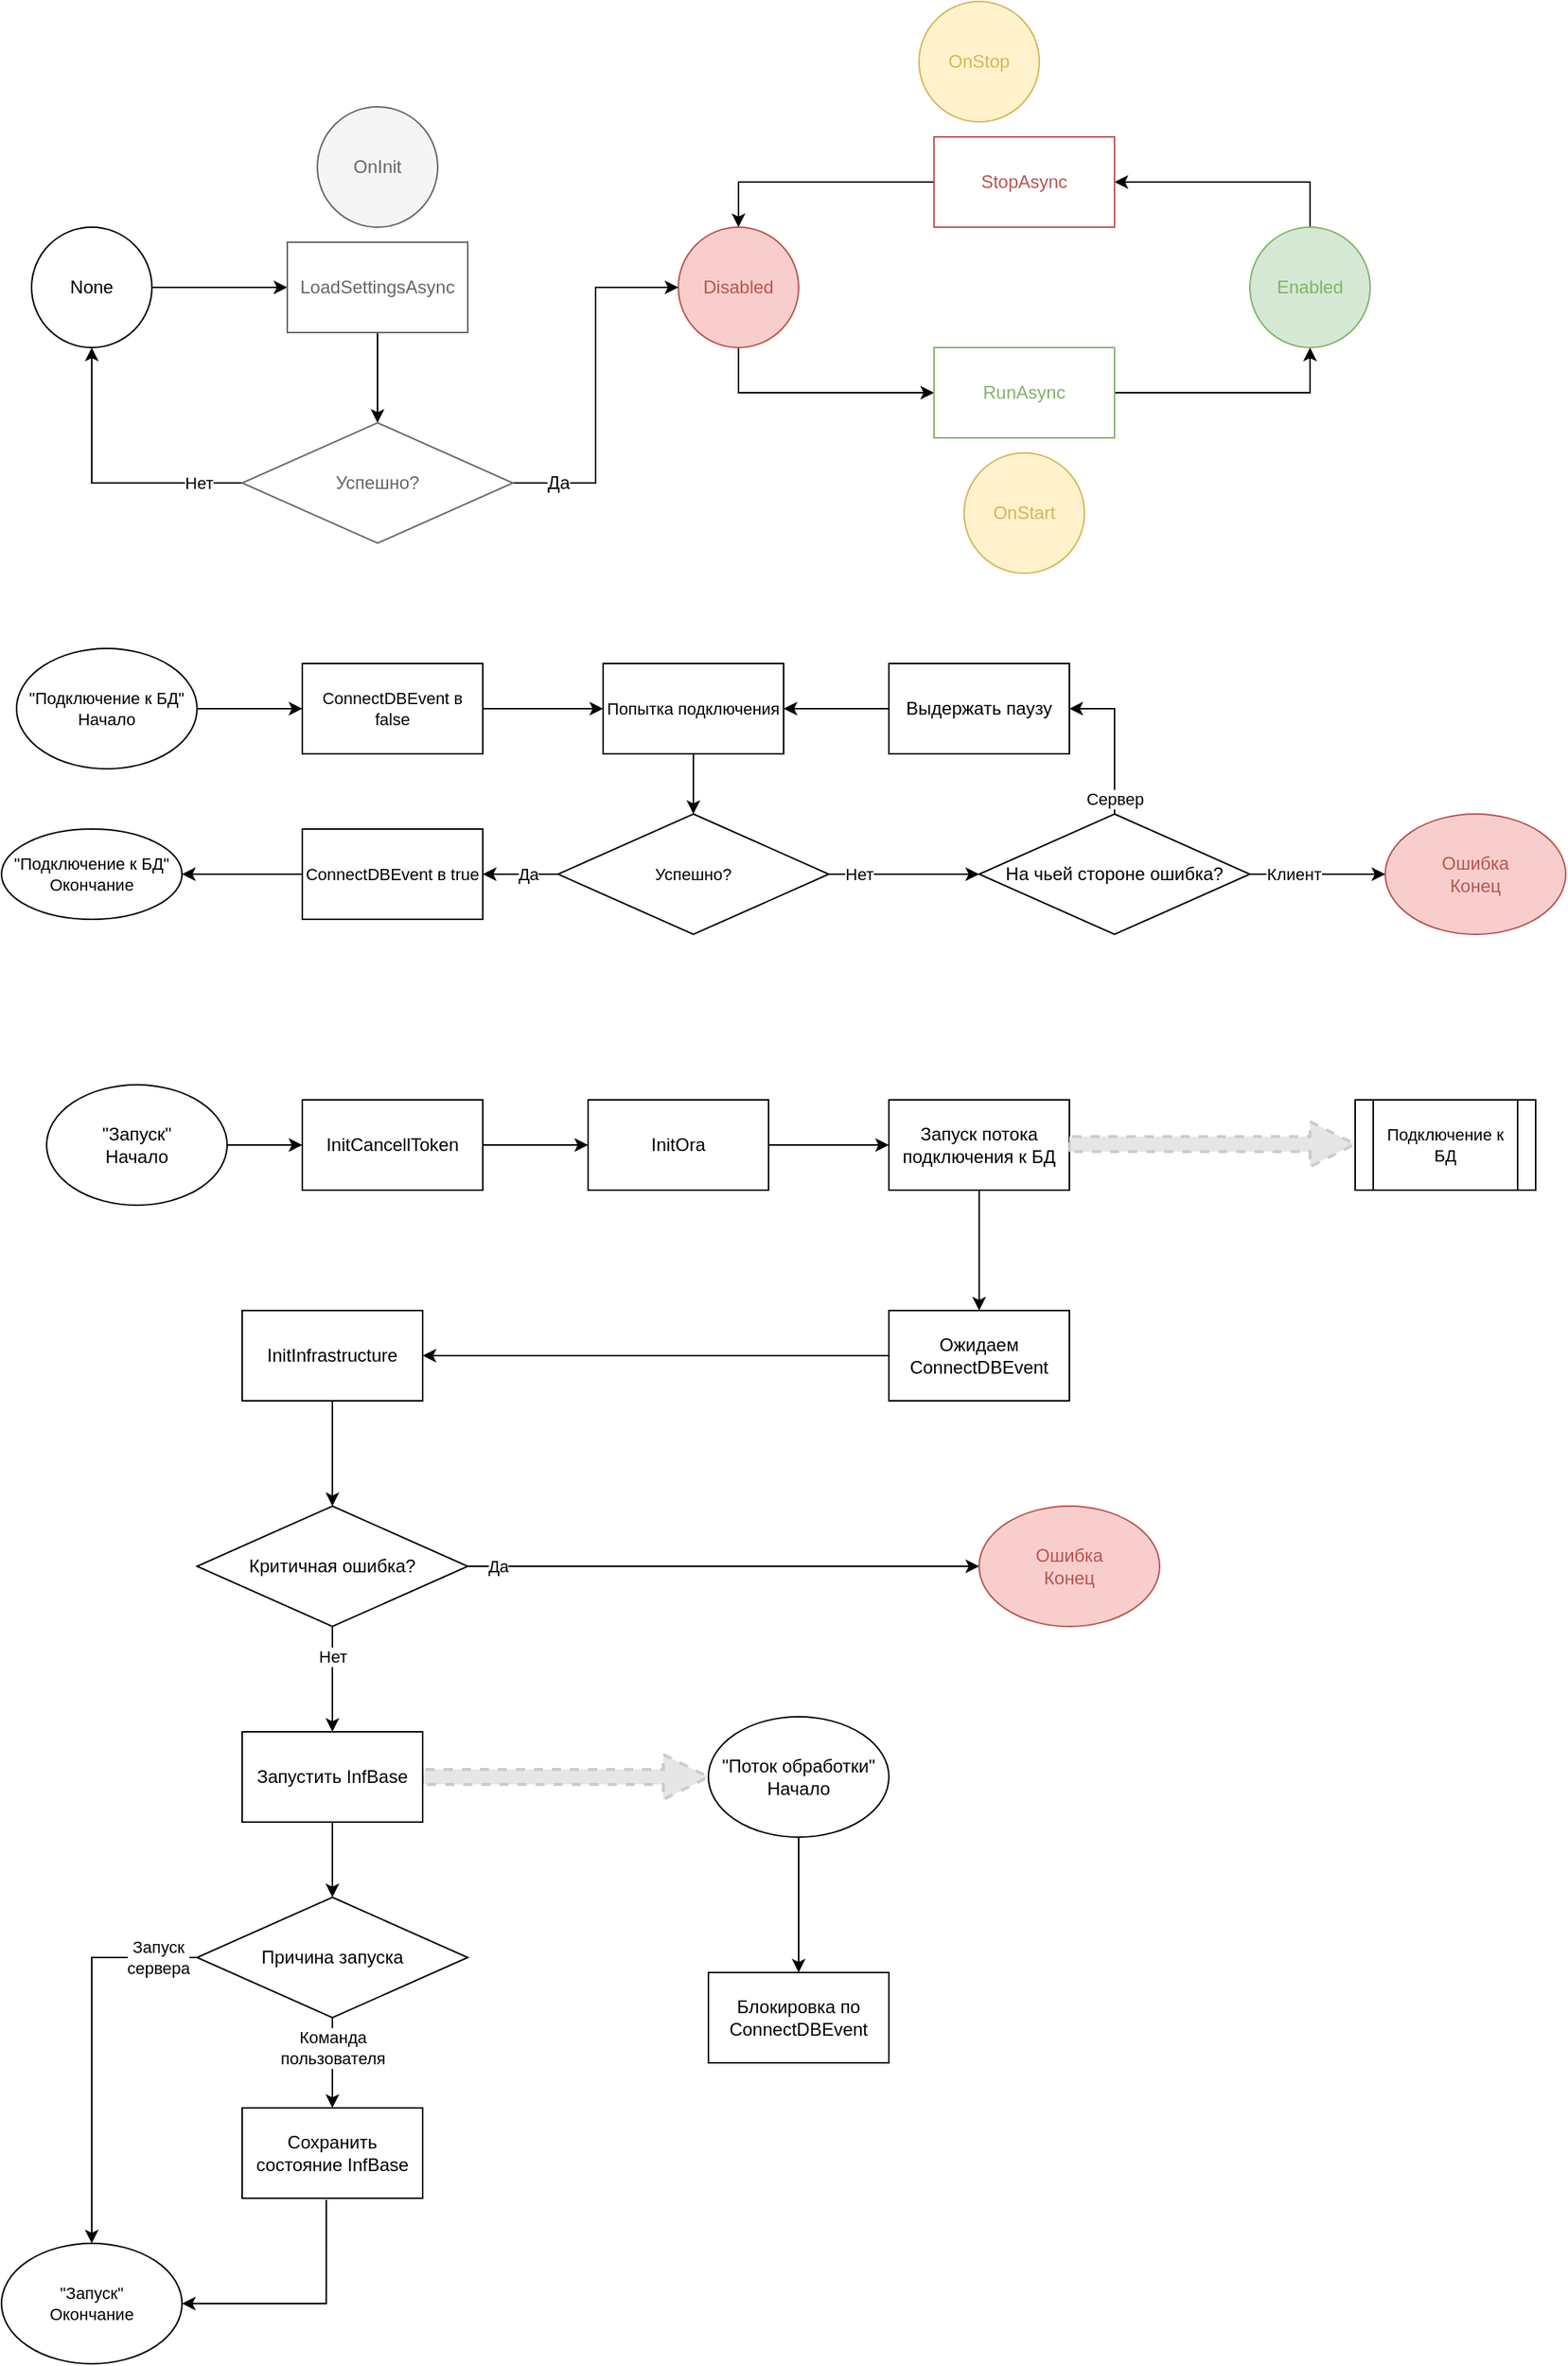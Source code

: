 <mxfile version="20.4.1" type="github">
  <diagram id="-kKotpdd64dqmNGhhJiw" name="Страница 1">
    <mxGraphModel dx="1673" dy="987" grid="1" gridSize="10" guides="1" tooltips="1" connect="1" arrows="1" fold="1" page="1" pageScale="1" pageWidth="1169" pageHeight="1654" math="0" shadow="0">
      <root>
        <mxCell id="0" />
        <mxCell id="1" parent="0" />
        <mxCell id="YBYCJPzU8zMPJ0krrIQY-21" value="" style="edgeStyle=orthogonalEdgeStyle;rounded=0;orthogonalLoop=1;jettySize=auto;html=1;" parent="1" source="YBYCJPzU8zMPJ0krrIQY-22" target="YBYCJPzU8zMPJ0krrIQY-24" edge="1">
          <mxGeometry relative="1" as="geometry" />
        </mxCell>
        <mxCell id="YBYCJPzU8zMPJ0krrIQY-22" value="None" style="ellipse;whiteSpace=wrap;html=1;aspect=fixed;sketch=0;shadow=0;" parent="1" vertex="1">
          <mxGeometry x="30" y="150" width="80" height="80" as="geometry" />
        </mxCell>
        <mxCell id="YBYCJPzU8zMPJ0krrIQY-23" value="" style="edgeStyle=orthogonalEdgeStyle;rounded=0;orthogonalLoop=1;jettySize=auto;html=1;fontFamily=Helvetica;fontSize=12;fontColor=#000000;" parent="1" source="YBYCJPzU8zMPJ0krrIQY-24" target="YBYCJPzU8zMPJ0krrIQY-38" edge="1">
          <mxGeometry relative="1" as="geometry" />
        </mxCell>
        <mxCell id="1D7STUNtmu0oUD-SzOYo-47" value="" style="edgeStyle=orthogonalEdgeStyle;shape=connector;rounded=0;orthogonalLoop=1;jettySize=auto;html=1;labelBackgroundColor=default;strokeColor=default;fontFamily=Helvetica;fontSize=11;fontColor=#000000;endArrow=classic;entryX=0;entryY=0.5;entryDx=0;entryDy=0;exitX=0.5;exitY=1;exitDx=0;exitDy=0;" edge="1" parent="1" source="YBYCJPzU8zMPJ0krrIQY-26" target="YBYCJPzU8zMPJ0krrIQY-29">
          <mxGeometry relative="1" as="geometry">
            <mxPoint x="500" y="310" as="targetPoint" />
          </mxGeometry>
        </mxCell>
        <mxCell id="YBYCJPzU8zMPJ0krrIQY-26" value="Disabled" style="ellipse;whiteSpace=wrap;html=1;aspect=fixed;fillColor=#f8cecc;strokeColor=#b85450;fontColor=#B85450;" parent="1" vertex="1">
          <mxGeometry x="460" y="150" width="80" height="80" as="geometry" />
        </mxCell>
        <mxCell id="YBYCJPzU8zMPJ0krrIQY-27" value="OnInit" style="ellipse;whiteSpace=wrap;html=1;aspect=fixed;fillColor=#f5f5f5;fontColor=#666666;strokeColor=#666666;" parent="1" vertex="1">
          <mxGeometry x="220" y="70" width="80" height="80" as="geometry" />
        </mxCell>
        <mxCell id="1D7STUNtmu0oUD-SzOYo-48" value="" style="edgeStyle=orthogonalEdgeStyle;shape=connector;rounded=0;orthogonalLoop=1;jettySize=auto;html=1;labelBackgroundColor=default;strokeColor=default;fontFamily=Helvetica;fontSize=11;fontColor=#000000;endArrow=classic;entryX=0.5;entryY=1;entryDx=0;entryDy=0;" edge="1" parent="1" source="YBYCJPzU8zMPJ0krrIQY-29" target="YBYCJPzU8zMPJ0krrIQY-32">
          <mxGeometry relative="1" as="geometry" />
        </mxCell>
        <mxCell id="YBYCJPzU8zMPJ0krrIQY-29" value="RunAsync" style="whiteSpace=wrap;html=1;fontColor=#82B366;strokeColor=#82B366;" parent="1" vertex="1">
          <mxGeometry x="630" y="230" width="120" height="60" as="geometry" />
        </mxCell>
        <mxCell id="YBYCJPzU8zMPJ0krrIQY-30" value="OnStart" style="ellipse;whiteSpace=wrap;html=1;aspect=fixed;fillColor=#fff2cc;strokeColor=#d6b656;fontColor=#D6B656;" parent="1" vertex="1">
          <mxGeometry x="650" y="300" width="80" height="80" as="geometry" />
        </mxCell>
        <mxCell id="1D7STUNtmu0oUD-SzOYo-49" value="" style="edgeStyle=orthogonalEdgeStyle;shape=connector;rounded=0;orthogonalLoop=1;jettySize=auto;html=1;labelBackgroundColor=default;strokeColor=default;fontFamily=Helvetica;fontSize=11;fontColor=#000000;endArrow=classic;entryX=1;entryY=0.5;entryDx=0;entryDy=0;exitX=0.5;exitY=0;exitDx=0;exitDy=0;" edge="1" parent="1" source="YBYCJPzU8zMPJ0krrIQY-32" target="YBYCJPzU8zMPJ0krrIQY-34">
          <mxGeometry relative="1" as="geometry">
            <mxPoint x="880" y="70" as="targetPoint" />
          </mxGeometry>
        </mxCell>
        <mxCell id="YBYCJPzU8zMPJ0krrIQY-32" value="Enabled" style="ellipse;whiteSpace=wrap;html=1;aspect=fixed;fillColor=#d5e8d4;strokeColor=#82b366;fontColor=#82B366;" parent="1" vertex="1">
          <mxGeometry x="840" y="150" width="80" height="80" as="geometry" />
        </mxCell>
        <mxCell id="1D7STUNtmu0oUD-SzOYo-51" value="" style="edgeStyle=orthogonalEdgeStyle;shape=connector;rounded=0;orthogonalLoop=1;jettySize=auto;html=1;labelBackgroundColor=default;strokeColor=default;fontFamily=Helvetica;fontSize=11;fontColor=#000000;endArrow=classic;entryX=0.5;entryY=0;entryDx=0;entryDy=0;" edge="1" parent="1" source="YBYCJPzU8zMPJ0krrIQY-34" target="YBYCJPzU8zMPJ0krrIQY-26">
          <mxGeometry relative="1" as="geometry" />
        </mxCell>
        <mxCell id="YBYCJPzU8zMPJ0krrIQY-34" value="StopAsync" style="whiteSpace=wrap;html=1;strokeColor=#B85450;fontColor=#B85450;" parent="1" vertex="1">
          <mxGeometry x="630" y="90" width="120" height="60" as="geometry" />
        </mxCell>
        <mxCell id="YBYCJPzU8zMPJ0krrIQY-35" value="OnStop" style="ellipse;whiteSpace=wrap;html=1;aspect=fixed;fillColor=#fff2cc;strokeColor=#d6b656;fontColor=#D6B656;" parent="1" vertex="1">
          <mxGeometry x="620" width="80" height="80" as="geometry" />
        </mxCell>
        <mxCell id="YBYCJPzU8zMPJ0krrIQY-36" value="Да" style="edgeStyle=orthogonalEdgeStyle;rounded=0;orthogonalLoop=1;jettySize=auto;html=1;fontFamily=Helvetica;fontSize=12;fontColor=#000000;entryX=0;entryY=0.5;entryDx=0;entryDy=0;" parent="1" source="YBYCJPzU8zMPJ0krrIQY-38" target="YBYCJPzU8zMPJ0krrIQY-26" edge="1">
          <mxGeometry x="-0.749" relative="1" as="geometry">
            <mxPoint as="offset" />
          </mxGeometry>
        </mxCell>
        <mxCell id="1D7STUNtmu0oUD-SzOYo-46" value="Нет" style="edgeStyle=orthogonalEdgeStyle;shape=connector;rounded=0;orthogonalLoop=1;jettySize=auto;html=1;labelBackgroundColor=default;strokeColor=default;fontFamily=Helvetica;fontSize=11;fontColor=#000000;endArrow=classic;entryX=0.5;entryY=1;entryDx=0;entryDy=0;" edge="1" parent="1" source="YBYCJPzU8zMPJ0krrIQY-38" target="YBYCJPzU8zMPJ0krrIQY-22">
          <mxGeometry x="-0.684" relative="1" as="geometry">
            <mxPoint x="90" y="320" as="targetPoint" />
            <mxPoint x="1" as="offset" />
          </mxGeometry>
        </mxCell>
        <mxCell id="YBYCJPzU8zMPJ0krrIQY-38" value="Успешно?" style="rhombus;whiteSpace=wrap;html=1;strokeColor=#666666;fontColor=#666666;sketch=0;glass=0;rounded=0;" parent="1" vertex="1">
          <mxGeometry x="170" y="280" width="180" height="80" as="geometry" />
        </mxCell>
        <mxCell id="1D7STUNtmu0oUD-SzOYo-6" value="" style="edgeStyle=orthogonalEdgeStyle;rounded=0;orthogonalLoop=1;jettySize=auto;html=1;" edge="1" parent="1" source="1D7STUNtmu0oUD-SzOYo-4" target="1D7STUNtmu0oUD-SzOYo-5">
          <mxGeometry relative="1" as="geometry" />
        </mxCell>
        <mxCell id="1D7STUNtmu0oUD-SzOYo-4" value="&quot;Запуск&quot;&lt;br&gt;Начало" style="ellipse;whiteSpace=wrap;html=1;" vertex="1" parent="1">
          <mxGeometry x="40" y="720" width="120" height="80" as="geometry" />
        </mxCell>
        <mxCell id="1D7STUNtmu0oUD-SzOYo-8" value="" style="edgeStyle=orthogonalEdgeStyle;rounded=0;orthogonalLoop=1;jettySize=auto;html=1;" edge="1" parent="1" source="1D7STUNtmu0oUD-SzOYo-5" target="1D7STUNtmu0oUD-SzOYo-7">
          <mxGeometry relative="1" as="geometry" />
        </mxCell>
        <mxCell id="1D7STUNtmu0oUD-SzOYo-5" value="InitCancellToken" style="whiteSpace=wrap;html=1;" vertex="1" parent="1">
          <mxGeometry x="210" y="730" width="120" height="60" as="geometry" />
        </mxCell>
        <mxCell id="1D7STUNtmu0oUD-SzOYo-67" value="" style="edgeStyle=orthogonalEdgeStyle;shape=connector;rounded=0;orthogonalLoop=1;jettySize=auto;html=1;labelBackgroundColor=default;strokeColor=default;fontFamily=Helvetica;fontSize=11;fontColor=#000000;endArrow=classic;" edge="1" parent="1" source="1D7STUNtmu0oUD-SzOYo-7" target="1D7STUNtmu0oUD-SzOYo-66">
          <mxGeometry relative="1" as="geometry" />
        </mxCell>
        <mxCell id="1D7STUNtmu0oUD-SzOYo-7" value="InitOra" style="whiteSpace=wrap;html=1;" vertex="1" parent="1">
          <mxGeometry x="400" y="730" width="120" height="60" as="geometry" />
        </mxCell>
        <mxCell id="1D7STUNtmu0oUD-SzOYo-65" value="" style="edgeStyle=orthogonalEdgeStyle;shape=connector;rounded=0;orthogonalLoop=1;jettySize=auto;html=1;labelBackgroundColor=default;strokeColor=default;fontFamily=Helvetica;fontSize=11;fontColor=#000000;endArrow=classic;" edge="1" parent="1" source="1D7STUNtmu0oUD-SzOYo-11" target="1D7STUNtmu0oUD-SzOYo-54">
          <mxGeometry relative="1" as="geometry" />
        </mxCell>
        <mxCell id="1D7STUNtmu0oUD-SzOYo-11" value="Выдержать паузу" style="whiteSpace=wrap;html=1;" vertex="1" parent="1">
          <mxGeometry x="600" y="440" width="120" height="60" as="geometry" />
        </mxCell>
        <mxCell id="1D7STUNtmu0oUD-SzOYo-17" value="Сервер" style="edgeStyle=orthogonalEdgeStyle;rounded=0;orthogonalLoop=1;jettySize=auto;html=1;entryX=1;entryY=0.5;entryDx=0;entryDy=0;exitX=0.5;exitY=0;exitDx=0;exitDy=0;" edge="1" parent="1" source="1D7STUNtmu0oUD-SzOYo-15" target="1D7STUNtmu0oUD-SzOYo-11">
          <mxGeometry x="-0.789" relative="1" as="geometry">
            <mxPoint as="offset" />
          </mxGeometry>
        </mxCell>
        <mxCell id="1D7STUNtmu0oUD-SzOYo-19" value="Клиент" style="edgeStyle=orthogonalEdgeStyle;rounded=0;orthogonalLoop=1;jettySize=auto;html=1;entryX=0;entryY=0.5;entryDx=0;entryDy=0;" edge="1" parent="1" source="1D7STUNtmu0oUD-SzOYo-15" target="1D7STUNtmu0oUD-SzOYo-53">
          <mxGeometry x="-0.333" relative="1" as="geometry">
            <mxPoint x="1230" y="480" as="targetPoint" />
            <mxPoint x="-1" as="offset" />
          </mxGeometry>
        </mxCell>
        <mxCell id="1D7STUNtmu0oUD-SzOYo-15" value="На чьей стороне ошибка?" style="rhombus;whiteSpace=wrap;html=1;" vertex="1" parent="1">
          <mxGeometry x="660" y="540" width="180" height="80" as="geometry" />
        </mxCell>
        <mxCell id="1D7STUNtmu0oUD-SzOYo-18" value="Ошибка&lt;br&gt;Конец" style="ellipse;whiteSpace=wrap;html=1;fillColor=#f8cecc;strokeColor=#b85450;fontColor=#B85450;" vertex="1" parent="1">
          <mxGeometry x="660" y="1000" width="120" height="80" as="geometry" />
        </mxCell>
        <mxCell id="1D7STUNtmu0oUD-SzOYo-23" value="" style="edgeStyle=orthogonalEdgeStyle;rounded=0;orthogonalLoop=1;jettySize=auto;html=1;fontColor=#000000;" edge="1" parent="1" source="1D7STUNtmu0oUD-SzOYo-20" target="1D7STUNtmu0oUD-SzOYo-22">
          <mxGeometry relative="1" as="geometry" />
        </mxCell>
        <mxCell id="1D7STUNtmu0oUD-SzOYo-20" value="InitInfrastructure" style="whiteSpace=wrap;html=1;" vertex="1" parent="1">
          <mxGeometry x="170" y="870" width="120" height="60" as="geometry" />
        </mxCell>
        <mxCell id="1D7STUNtmu0oUD-SzOYo-24" value="Да" style="edgeStyle=orthogonalEdgeStyle;rounded=0;orthogonalLoop=1;jettySize=auto;html=1;fontColor=#000000;entryX=0;entryY=0.5;entryDx=0;entryDy=0;" edge="1" parent="1" source="1D7STUNtmu0oUD-SzOYo-22" target="1D7STUNtmu0oUD-SzOYo-18">
          <mxGeometry x="-0.882" relative="1" as="geometry">
            <mxPoint x="400" y="1040" as="targetPoint" />
            <mxPoint as="offset" />
          </mxGeometry>
        </mxCell>
        <mxCell id="1D7STUNtmu0oUD-SzOYo-26" value="Нет" style="edgeStyle=orthogonalEdgeStyle;rounded=0;orthogonalLoop=1;jettySize=auto;html=1;fontColor=#000000;" edge="1" parent="1" source="1D7STUNtmu0oUD-SzOYo-22" target="1D7STUNtmu0oUD-SzOYo-25">
          <mxGeometry x="-0.429" relative="1" as="geometry">
            <mxPoint as="offset" />
          </mxGeometry>
        </mxCell>
        <mxCell id="1D7STUNtmu0oUD-SzOYo-22" value="Критичная ошибка?" style="rhombus;whiteSpace=wrap;html=1;" vertex="1" parent="1">
          <mxGeometry x="140" y="1000" width="180" height="80" as="geometry" />
        </mxCell>
        <mxCell id="1D7STUNtmu0oUD-SzOYo-28" value="" style="edgeStyle=orthogonalEdgeStyle;rounded=0;orthogonalLoop=1;jettySize=auto;html=1;fontColor=#000000;entryX=0;entryY=0.5;entryDx=0;entryDy=0;strokeWidth=2;shape=arrow;strokeColor=#CCCCCC;fillColor=#E6E6E6;fillStyle=solid;gradientColor=none;dashed=1;" edge="1" parent="1" source="1D7STUNtmu0oUD-SzOYo-25" target="1D7STUNtmu0oUD-SzOYo-27">
          <mxGeometry relative="1" as="geometry">
            <mxPoint x="370" y="1180" as="targetPoint" />
          </mxGeometry>
        </mxCell>
        <mxCell id="1D7STUNtmu0oUD-SzOYo-32" value="" style="edgeStyle=orthogonalEdgeStyle;shape=connector;rounded=0;orthogonalLoop=1;jettySize=auto;html=1;labelBackgroundColor=default;strokeColor=default;fontFamily=Helvetica;fontSize=11;fontColor=#000000;endArrow=classic;" edge="1" parent="1" source="1D7STUNtmu0oUD-SzOYo-25" target="1D7STUNtmu0oUD-SzOYo-31">
          <mxGeometry relative="1" as="geometry" />
        </mxCell>
        <mxCell id="1D7STUNtmu0oUD-SzOYo-25" value="Запустить InfBase" style="whiteSpace=wrap;html=1;" vertex="1" parent="1">
          <mxGeometry x="170" y="1150" width="120" height="60" as="geometry" />
        </mxCell>
        <mxCell id="1D7STUNtmu0oUD-SzOYo-43" value="" style="edgeStyle=orthogonalEdgeStyle;shape=connector;rounded=0;orthogonalLoop=1;jettySize=auto;html=1;labelBackgroundColor=default;strokeColor=default;fontFamily=Helvetica;fontSize=11;fontColor=#000000;endArrow=classic;" edge="1" parent="1" source="1D7STUNtmu0oUD-SzOYo-27" target="1D7STUNtmu0oUD-SzOYo-42">
          <mxGeometry relative="1" as="geometry" />
        </mxCell>
        <mxCell id="1D7STUNtmu0oUD-SzOYo-27" value="&quot;Поток обработки&quot;&lt;br&gt;Начало" style="ellipse;whiteSpace=wrap;html=1;fontColor=#000000;" vertex="1" parent="1">
          <mxGeometry x="480" y="1140" width="120" height="80" as="geometry" />
        </mxCell>
        <mxCell id="1D7STUNtmu0oUD-SzOYo-34" value="Команда&lt;br&gt;пользователя" style="edgeStyle=orthogonalEdgeStyle;shape=connector;rounded=0;orthogonalLoop=1;jettySize=auto;html=1;labelBackgroundColor=default;strokeColor=default;fontFamily=Helvetica;fontSize=11;fontColor=#000000;endArrow=classic;" edge="1" parent="1" source="1D7STUNtmu0oUD-SzOYo-31" target="1D7STUNtmu0oUD-SzOYo-33">
          <mxGeometry x="-0.333" relative="1" as="geometry">
            <mxPoint as="offset" />
          </mxGeometry>
        </mxCell>
        <mxCell id="1D7STUNtmu0oUD-SzOYo-36" value="" style="edgeStyle=orthogonalEdgeStyle;shape=connector;rounded=0;orthogonalLoop=1;jettySize=auto;html=1;labelBackgroundColor=default;strokeColor=default;fontFamily=Helvetica;fontSize=11;fontColor=#000000;endArrow=classic;" edge="1" parent="1" source="1D7STUNtmu0oUD-SzOYo-31" target="1D7STUNtmu0oUD-SzOYo-35">
          <mxGeometry relative="1" as="geometry" />
        </mxCell>
        <mxCell id="1D7STUNtmu0oUD-SzOYo-38" value="Запуск&lt;br&gt;сервера" style="edgeLabel;html=1;align=center;verticalAlign=middle;resizable=0;points=[];fontSize=11;fontFamily=Helvetica;fontColor=#000000;" vertex="1" connectable="0" parent="1D7STUNtmu0oUD-SzOYo-36">
          <mxGeometry x="-0.86" relative="1" as="geometry">
            <mxPoint x="-8" as="offset" />
          </mxGeometry>
        </mxCell>
        <mxCell id="1D7STUNtmu0oUD-SzOYo-31" value="Причина запуска" style="rhombus;whiteSpace=wrap;html=1;" vertex="1" parent="1">
          <mxGeometry x="140" y="1260" width="180" height="80" as="geometry" />
        </mxCell>
        <mxCell id="1D7STUNtmu0oUD-SzOYo-37" value="" style="edgeStyle=orthogonalEdgeStyle;shape=connector;rounded=0;orthogonalLoop=1;jettySize=auto;html=1;labelBackgroundColor=default;strokeColor=default;fontFamily=Helvetica;fontSize=11;fontColor=#000000;endArrow=classic;entryX=1;entryY=0.5;entryDx=0;entryDy=0;exitX=0.466;exitY=1.017;exitDx=0;exitDy=0;exitPerimeter=0;" edge="1" parent="1" source="1D7STUNtmu0oUD-SzOYo-33" target="1D7STUNtmu0oUD-SzOYo-35">
          <mxGeometry relative="1" as="geometry">
            <mxPoint x="230" y="1580" as="targetPoint" />
          </mxGeometry>
        </mxCell>
        <mxCell id="1D7STUNtmu0oUD-SzOYo-33" value="Сохранить состояние InfBase" style="whiteSpace=wrap;html=1;" vertex="1" parent="1">
          <mxGeometry x="170" y="1400" width="120" height="60" as="geometry" />
        </mxCell>
        <mxCell id="1D7STUNtmu0oUD-SzOYo-35" value="&quot;Запуск&quot;&lt;br&gt;Окончание" style="ellipse;whiteSpace=wrap;html=1;fontFamily=Helvetica;fontSize=11;fontColor=#000000;" vertex="1" parent="1">
          <mxGeometry x="10" y="1490" width="120" height="80" as="geometry" />
        </mxCell>
        <mxCell id="1D7STUNtmu0oUD-SzOYo-41" value="" style="edgeStyle=orthogonalEdgeStyle;shape=connector;rounded=0;orthogonalLoop=1;jettySize=auto;html=1;labelBackgroundColor=default;strokeColor=default;fontFamily=Helvetica;fontSize=11;fontColor=#000000;endArrow=classic;" edge="1" parent="1" source="1D7STUNtmu0oUD-SzOYo-39" target="1D7STUNtmu0oUD-SzOYo-40">
          <mxGeometry relative="1" as="geometry" />
        </mxCell>
        <mxCell id="1D7STUNtmu0oUD-SzOYo-39" value="&quot;Подключение к БД&quot;&lt;br&gt;Начало" style="ellipse;whiteSpace=wrap;html=1;fontFamily=Helvetica;fontSize=11;fontColor=#000000;" vertex="1" parent="1">
          <mxGeometry x="20" y="430" width="120" height="80" as="geometry" />
        </mxCell>
        <mxCell id="1D7STUNtmu0oUD-SzOYo-55" value="" style="edgeStyle=orthogonalEdgeStyle;shape=connector;rounded=0;orthogonalLoop=1;jettySize=auto;html=1;labelBackgroundColor=default;strokeColor=default;fontFamily=Helvetica;fontSize=11;fontColor=#000000;endArrow=classic;" edge="1" parent="1" source="1D7STUNtmu0oUD-SzOYo-40" target="1D7STUNtmu0oUD-SzOYo-54">
          <mxGeometry relative="1" as="geometry" />
        </mxCell>
        <mxCell id="1D7STUNtmu0oUD-SzOYo-40" value="ConnectDBEvent в false" style="whiteSpace=wrap;html=1;fontSize=11;fontColor=#000000;" vertex="1" parent="1">
          <mxGeometry x="210" y="440" width="120" height="60" as="geometry" />
        </mxCell>
        <mxCell id="1D7STUNtmu0oUD-SzOYo-42" value="Блокировка по ConnectDBEvent" style="whiteSpace=wrap;html=1;fontColor=#000000;" vertex="1" parent="1">
          <mxGeometry x="480" y="1310" width="120" height="60" as="geometry" />
        </mxCell>
        <mxCell id="YBYCJPzU8zMPJ0krrIQY-24" value="LoadSettingsAsync" style="whiteSpace=wrap;html=1;sketch=0;glass=0;rounded=0;fontColor=#666666;strokeColor=#666666;" parent="1" vertex="1">
          <mxGeometry x="200" y="160" width="120" height="60" as="geometry" />
        </mxCell>
        <mxCell id="1D7STUNtmu0oUD-SzOYo-53" value="Ошибка&lt;br&gt;Конец" style="ellipse;whiteSpace=wrap;html=1;fillColor=#f8cecc;strokeColor=#b85450;fontColor=#B85450;" vertex="1" parent="1">
          <mxGeometry x="930" y="540" width="120" height="80" as="geometry" />
        </mxCell>
        <mxCell id="1D7STUNtmu0oUD-SzOYo-57" value="" style="edgeStyle=orthogonalEdgeStyle;shape=connector;rounded=0;orthogonalLoop=1;jettySize=auto;html=1;labelBackgroundColor=default;strokeColor=default;fontFamily=Helvetica;fontSize=11;fontColor=#000000;endArrow=classic;" edge="1" parent="1" source="1D7STUNtmu0oUD-SzOYo-54" target="1D7STUNtmu0oUD-SzOYo-56">
          <mxGeometry relative="1" as="geometry" />
        </mxCell>
        <mxCell id="1D7STUNtmu0oUD-SzOYo-54" value="Попытка подключения" style="whiteSpace=wrap;html=1;fontSize=11;fontColor=#000000;" vertex="1" parent="1">
          <mxGeometry x="410" y="440" width="120" height="60" as="geometry" />
        </mxCell>
        <mxCell id="1D7STUNtmu0oUD-SzOYo-59" value="Да" style="edgeStyle=orthogonalEdgeStyle;shape=connector;rounded=0;orthogonalLoop=1;jettySize=auto;html=1;labelBackgroundColor=default;strokeColor=default;fontFamily=Helvetica;fontSize=11;fontColor=#000000;endArrow=classic;" edge="1" parent="1" source="1D7STUNtmu0oUD-SzOYo-56" target="1D7STUNtmu0oUD-SzOYo-58">
          <mxGeometry x="-0.2" relative="1" as="geometry">
            <mxPoint as="offset" />
          </mxGeometry>
        </mxCell>
        <mxCell id="1D7STUNtmu0oUD-SzOYo-64" value="Нет" style="edgeStyle=orthogonalEdgeStyle;shape=connector;rounded=0;orthogonalLoop=1;jettySize=auto;html=1;labelBackgroundColor=default;strokeColor=default;fontFamily=Helvetica;fontSize=11;fontColor=#000000;endArrow=classic;entryX=0;entryY=0.5;entryDx=0;entryDy=0;" edge="1" parent="1" source="1D7STUNtmu0oUD-SzOYo-56" target="1D7STUNtmu0oUD-SzOYo-15">
          <mxGeometry x="-0.6" relative="1" as="geometry">
            <mxPoint x="640" y="580" as="targetPoint" />
            <mxPoint as="offset" />
          </mxGeometry>
        </mxCell>
        <mxCell id="1D7STUNtmu0oUD-SzOYo-56" value="Успешно?" style="rhombus;whiteSpace=wrap;html=1;fontSize=11;fontColor=#000000;" vertex="1" parent="1">
          <mxGeometry x="380" y="540" width="180" height="80" as="geometry" />
        </mxCell>
        <mxCell id="1D7STUNtmu0oUD-SzOYo-63" value="" style="edgeStyle=orthogonalEdgeStyle;shape=connector;rounded=0;orthogonalLoop=1;jettySize=auto;html=1;labelBackgroundColor=default;strokeColor=default;fontFamily=Helvetica;fontSize=11;fontColor=#000000;endArrow=classic;" edge="1" parent="1" source="1D7STUNtmu0oUD-SzOYo-58" target="1D7STUNtmu0oUD-SzOYo-62">
          <mxGeometry relative="1" as="geometry" />
        </mxCell>
        <mxCell id="1D7STUNtmu0oUD-SzOYo-58" value="ConnectDBEvent в true" style="whiteSpace=wrap;html=1;fontSize=11;fontColor=#000000;" vertex="1" parent="1">
          <mxGeometry x="210" y="550" width="120" height="60" as="geometry" />
        </mxCell>
        <mxCell id="1D7STUNtmu0oUD-SzOYo-62" value="&quot;Подключение к БД&quot;&lt;br&gt;Окончание" style="ellipse;whiteSpace=wrap;html=1;fontSize=11;fontColor=#000000;" vertex="1" parent="1">
          <mxGeometry x="10" y="550" width="120" height="60" as="geometry" />
        </mxCell>
        <mxCell id="1D7STUNtmu0oUD-SzOYo-69" value="" style="edgeStyle=orthogonalEdgeStyle;shape=connector;rounded=0;orthogonalLoop=1;jettySize=auto;html=1;labelBackgroundColor=default;strokeColor=default;fontFamily=Helvetica;fontSize=11;fontColor=#000000;endArrow=classic;" edge="1" parent="1" source="1D7STUNtmu0oUD-SzOYo-66" target="1D7STUNtmu0oUD-SzOYo-68">
          <mxGeometry relative="1" as="geometry" />
        </mxCell>
        <mxCell id="1D7STUNtmu0oUD-SzOYo-66" value="Запуск потока подключения к БД" style="whiteSpace=wrap;html=1;" vertex="1" parent="1">
          <mxGeometry x="600" y="730" width="120" height="60" as="geometry" />
        </mxCell>
        <mxCell id="1D7STUNtmu0oUD-SzOYo-70" value="" style="edgeStyle=orthogonalEdgeStyle;shape=connector;rounded=0;orthogonalLoop=1;jettySize=auto;html=1;labelBackgroundColor=default;strokeColor=default;fontFamily=Helvetica;fontSize=11;fontColor=#000000;endArrow=classic;entryX=1;entryY=0.5;entryDx=0;entryDy=0;" edge="1" parent="1" source="1D7STUNtmu0oUD-SzOYo-68" target="1D7STUNtmu0oUD-SzOYo-20">
          <mxGeometry relative="1" as="geometry">
            <mxPoint x="520" y="900" as="targetPoint" />
          </mxGeometry>
        </mxCell>
        <mxCell id="1D7STUNtmu0oUD-SzOYo-68" value="Ожидаем ConnectDBEvent" style="whiteSpace=wrap;html=1;" vertex="1" parent="1">
          <mxGeometry x="600" y="870" width="120" height="60" as="geometry" />
        </mxCell>
        <mxCell id="1D7STUNtmu0oUD-SzOYo-71" value="" style="edgeStyle=orthogonalEdgeStyle;rounded=0;orthogonalLoop=1;jettySize=auto;html=1;fontColor=#000000;entryX=0;entryY=0.5;entryDx=0;entryDy=0;strokeWidth=2;shape=arrow;strokeColor=#CCCCCC;fillColor=#E6E6E6;fillStyle=solid;gradientColor=none;dashed=1;" edge="1" parent="1">
          <mxGeometry relative="1" as="geometry">
            <mxPoint x="910.0" y="759.41" as="targetPoint" />
            <mxPoint x="720" y="759.41" as="sourcePoint" />
          </mxGeometry>
        </mxCell>
        <mxCell id="1D7STUNtmu0oUD-SzOYo-72" value="Подключение к БД" style="shape=process;whiteSpace=wrap;html=1;backgroundOutline=1;fontFamily=Helvetica;fontSize=11;fontColor=#000000;" vertex="1" parent="1">
          <mxGeometry x="910" y="730" width="120" height="60" as="geometry" />
        </mxCell>
      </root>
    </mxGraphModel>
  </diagram>
</mxfile>
